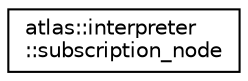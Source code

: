 digraph "Graphical Class Hierarchy"
{
  edge [fontname="Helvetica",fontsize="10",labelfontname="Helvetica",labelfontsize="10"];
  node [fontname="Helvetica",fontsize="10",shape=record];
  rankdir="LR";
  Node1 [label="atlas::interpreter\l::subscription_node",height=0.2,width=0.4,color="black", fillcolor="white", style="filled",URL="$structatlas_1_1interpreter_1_1subscription__node.html"];
}

